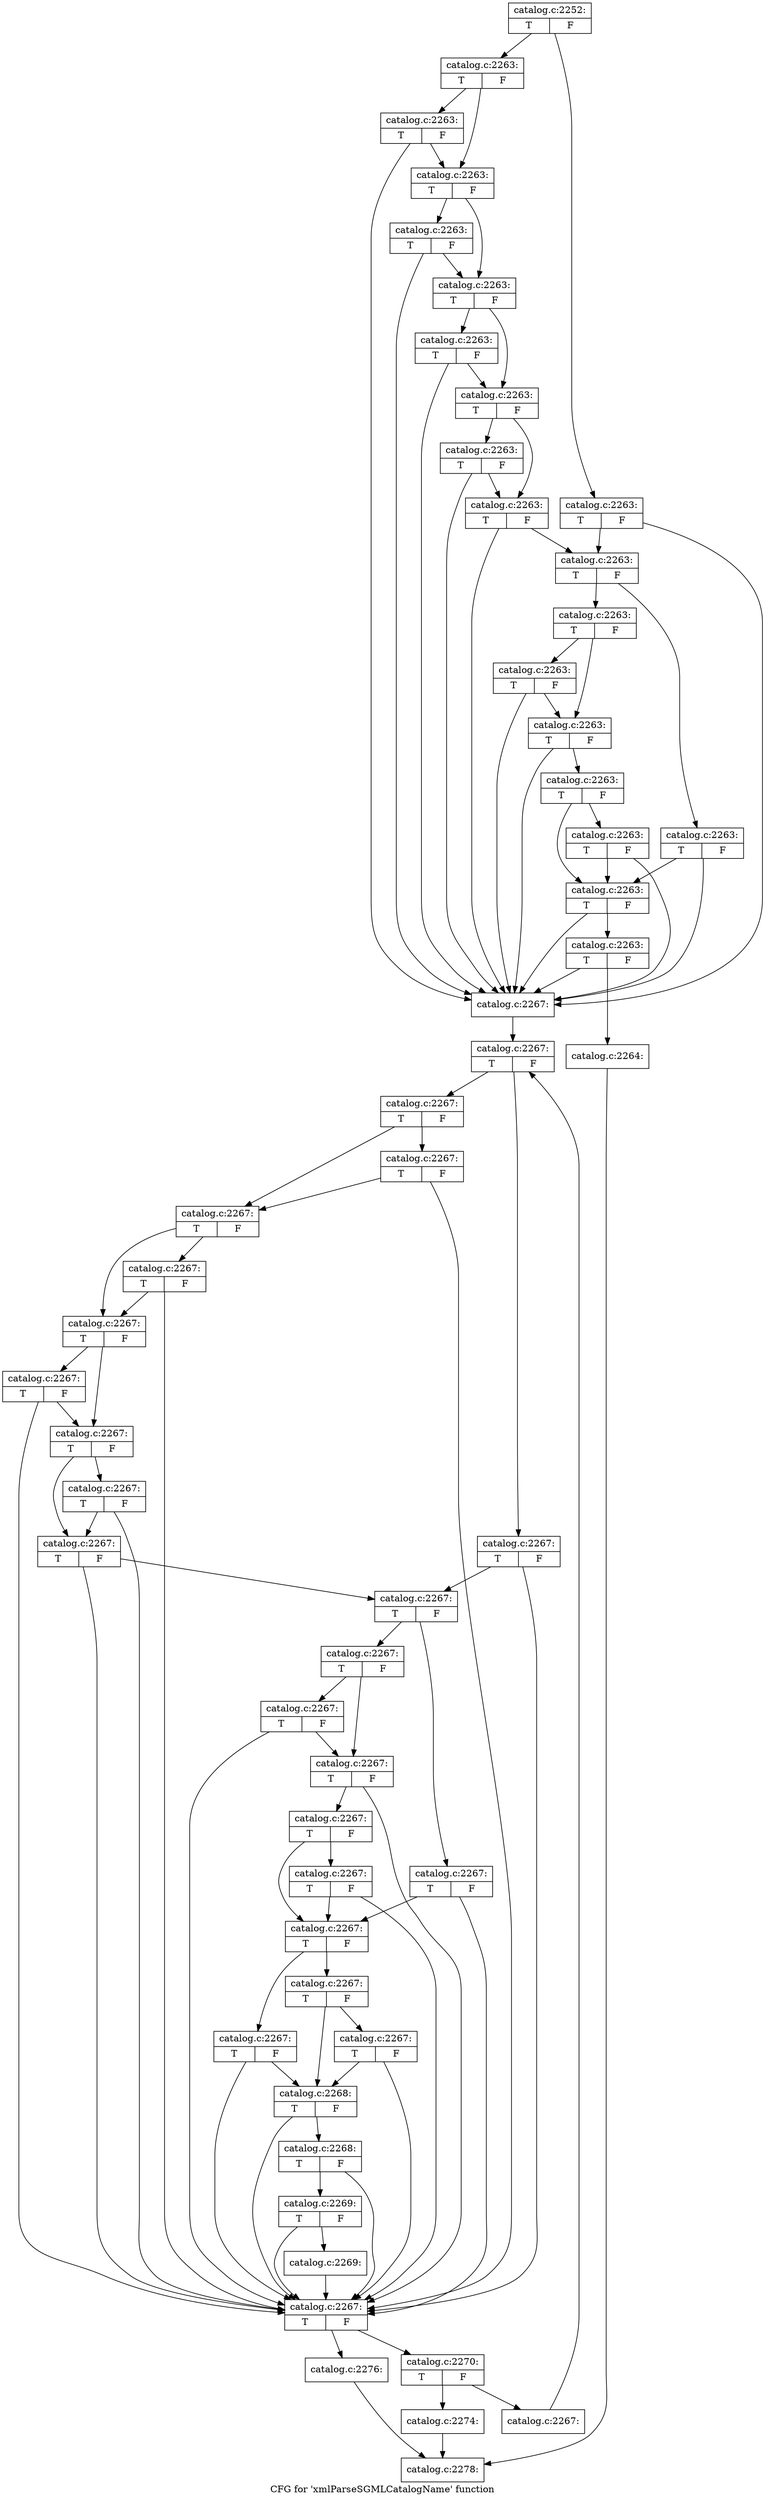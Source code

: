 digraph "CFG for 'xmlParseSGMLCatalogName' function" {
	label="CFG for 'xmlParseSGMLCatalogName' function";

	Node0x5650cc97a0e0 [shape=record,label="{catalog.c:2252:|{<s0>T|<s1>F}}"];
	Node0x5650cc97a0e0 -> Node0x5650cc97ba40;
	Node0x5650cc97a0e0 -> Node0x5650cc97ba90;
	Node0x5650cc97ba40 [shape=record,label="{catalog.c:2263:|{<s0>T|<s1>F}}"];
	Node0x5650cc97ba40 -> Node0x5650cc7ab630;
	Node0x5650cc97ba40 -> Node0x5650cc7ab5e0;
	Node0x5650cc7ab630 [shape=record,label="{catalog.c:2263:|{<s0>T|<s1>F}}"];
	Node0x5650cc7ab630 -> Node0x5650cc97b870;
	Node0x5650cc7ab630 -> Node0x5650cc7ab5e0;
	Node0x5650cc7ab5e0 [shape=record,label="{catalog.c:2263:|{<s0>T|<s1>F}}"];
	Node0x5650cc7ab5e0 -> Node0x5650cc7ab8d0;
	Node0x5650cc7ab5e0 -> Node0x5650cc7ab590;
	Node0x5650cc7ab8d0 [shape=record,label="{catalog.c:2263:|{<s0>T|<s1>F}}"];
	Node0x5650cc7ab8d0 -> Node0x5650cc97b870;
	Node0x5650cc7ab8d0 -> Node0x5650cc7ab590;
	Node0x5650cc7ab590 [shape=record,label="{catalog.c:2263:|{<s0>T|<s1>F}}"];
	Node0x5650cc7ab590 -> Node0x5650cc97cac0;
	Node0x5650cc7ab590 -> Node0x5650cc7ab540;
	Node0x5650cc97cac0 [shape=record,label="{catalog.c:2263:|{<s0>T|<s1>F}}"];
	Node0x5650cc97cac0 -> Node0x5650cc97b870;
	Node0x5650cc97cac0 -> Node0x5650cc7ab540;
	Node0x5650cc7ab540 [shape=record,label="{catalog.c:2263:|{<s0>T|<s1>F}}"];
	Node0x5650cc7ab540 -> Node0x5650cc97ce70;
	Node0x5650cc7ab540 -> Node0x5650cc7ab4f0;
	Node0x5650cc97ce70 [shape=record,label="{catalog.c:2263:|{<s0>T|<s1>F}}"];
	Node0x5650cc97ce70 -> Node0x5650cc97b870;
	Node0x5650cc97ce70 -> Node0x5650cc7ab4f0;
	Node0x5650cc7ab4f0 [shape=record,label="{catalog.c:2263:|{<s0>T|<s1>F}}"];
	Node0x5650cc7ab4f0 -> Node0x5650cc97b870;
	Node0x5650cc7ab4f0 -> Node0x5650cc97b9c0;
	Node0x5650cc97ba90 [shape=record,label="{catalog.c:2263:|{<s0>T|<s1>F}}"];
	Node0x5650cc97ba90 -> Node0x5650cc97b870;
	Node0x5650cc97ba90 -> Node0x5650cc97b9c0;
	Node0x5650cc97b9c0 [shape=record,label="{catalog.c:2263:|{<s0>T|<s1>F}}"];
	Node0x5650cc97b9c0 -> Node0x5650cc97d490;
	Node0x5650cc97b9c0 -> Node0x5650cc97d510;
	Node0x5650cc97d490 [shape=record,label="{catalog.c:2263:|{<s0>T|<s1>F}}"];
	Node0x5650cc97d490 -> Node0x5650cc97b870;
	Node0x5650cc97d490 -> Node0x5650cc97b940;
	Node0x5650cc97d510 [shape=record,label="{catalog.c:2263:|{<s0>T|<s1>F}}"];
	Node0x5650cc97d510 -> Node0x5650cc97e3e0;
	Node0x5650cc97d510 -> Node0x5650cc97e390;
	Node0x5650cc97e3e0 [shape=record,label="{catalog.c:2263:|{<s0>T|<s1>F}}"];
	Node0x5650cc97e3e0 -> Node0x5650cc97b870;
	Node0x5650cc97e3e0 -> Node0x5650cc97e390;
	Node0x5650cc97e390 [shape=record,label="{catalog.c:2263:|{<s0>T|<s1>F}}"];
	Node0x5650cc97e390 -> Node0x5650cc97b870;
	Node0x5650cc97e390 -> Node0x5650cc97d560;
	Node0x5650cc97d560 [shape=record,label="{catalog.c:2263:|{<s0>T|<s1>F}}"];
	Node0x5650cc97d560 -> Node0x5650cc97e940;
	Node0x5650cc97d560 -> Node0x5650cc97b940;
	Node0x5650cc97e940 [shape=record,label="{catalog.c:2263:|{<s0>T|<s1>F}}"];
	Node0x5650cc97e940 -> Node0x5650cc97b870;
	Node0x5650cc97e940 -> Node0x5650cc97b940;
	Node0x5650cc97b940 [shape=record,label="{catalog.c:2263:|{<s0>T|<s1>F}}"];
	Node0x5650cc97b940 -> Node0x5650cc97b8c0;
	Node0x5650cc97b940 -> Node0x5650cc97b870;
	Node0x5650cc97b8c0 [shape=record,label="{catalog.c:2263:|{<s0>T|<s1>F}}"];
	Node0x5650cc97b8c0 -> Node0x5650cc97b820;
	Node0x5650cc97b8c0 -> Node0x5650cc97b870;
	Node0x5650cc97b820 [shape=record,label="{catalog.c:2264:}"];
	Node0x5650cc97b820 -> Node0x5650cc97a130;
	Node0x5650cc97b870 [shape=record,label="{catalog.c:2267:}"];
	Node0x5650cc97b870 -> Node0x5650cc97f2b0;
	Node0x5650cc97f2b0 [shape=record,label="{catalog.c:2267:|{<s0>T|<s1>F}}"];
	Node0x5650cc97f2b0 -> Node0x5650cc97f8a0;
	Node0x5650cc97f2b0 -> Node0x5650cc97f8f0;
	Node0x5650cc97f8a0 [shape=record,label="{catalog.c:2267:|{<s0>T|<s1>F}}"];
	Node0x5650cc97f8a0 -> Node0x5650cc97fbd0;
	Node0x5650cc97f8a0 -> Node0x5650cc97fb80;
	Node0x5650cc97fbd0 [shape=record,label="{catalog.c:2267:|{<s0>T|<s1>F}}"];
	Node0x5650cc97fbd0 -> Node0x5650cc97f580;
	Node0x5650cc97fbd0 -> Node0x5650cc97fb80;
	Node0x5650cc97fb80 [shape=record,label="{catalog.c:2267:|{<s0>T|<s1>F}}"];
	Node0x5650cc97fb80 -> Node0x5650cc97fe80;
	Node0x5650cc97fb80 -> Node0x5650cc97fb30;
	Node0x5650cc97fe80 [shape=record,label="{catalog.c:2267:|{<s0>T|<s1>F}}"];
	Node0x5650cc97fe80 -> Node0x5650cc97f580;
	Node0x5650cc97fe80 -> Node0x5650cc97fb30;
	Node0x5650cc97fb30 [shape=record,label="{catalog.c:2267:|{<s0>T|<s1>F}}"];
	Node0x5650cc97fb30 -> Node0x5650cc9801b0;
	Node0x5650cc97fb30 -> Node0x5650cc97fae0;
	Node0x5650cc9801b0 [shape=record,label="{catalog.c:2267:|{<s0>T|<s1>F}}"];
	Node0x5650cc9801b0 -> Node0x5650cc97f580;
	Node0x5650cc9801b0 -> Node0x5650cc97fae0;
	Node0x5650cc97fae0 [shape=record,label="{catalog.c:2267:|{<s0>T|<s1>F}}"];
	Node0x5650cc97fae0 -> Node0x5650cc9804e0;
	Node0x5650cc97fae0 -> Node0x5650cc97fa90;
	Node0x5650cc9804e0 [shape=record,label="{catalog.c:2267:|{<s0>T|<s1>F}}"];
	Node0x5650cc9804e0 -> Node0x5650cc97f580;
	Node0x5650cc9804e0 -> Node0x5650cc97fa90;
	Node0x5650cc97fa90 [shape=record,label="{catalog.c:2267:|{<s0>T|<s1>F}}"];
	Node0x5650cc97fa90 -> Node0x5650cc97f580;
	Node0x5650cc97fa90 -> Node0x5650cc97f820;
	Node0x5650cc97f8f0 [shape=record,label="{catalog.c:2267:|{<s0>T|<s1>F}}"];
	Node0x5650cc97f8f0 -> Node0x5650cc97f580;
	Node0x5650cc97f8f0 -> Node0x5650cc97f820;
	Node0x5650cc97f820 [shape=record,label="{catalog.c:2267:|{<s0>T|<s1>F}}"];
	Node0x5650cc97f820 -> Node0x5650cc980a90;
	Node0x5650cc97f820 -> Node0x5650cc980ae0;
	Node0x5650cc980a90 [shape=record,label="{catalog.c:2267:|{<s0>T|<s1>F}}"];
	Node0x5650cc980a90 -> Node0x5650cc97f580;
	Node0x5650cc980a90 -> Node0x5650cc97f7a0;
	Node0x5650cc980ae0 [shape=record,label="{catalog.c:2267:|{<s0>T|<s1>F}}"];
	Node0x5650cc980ae0 -> Node0x5650cc980e30;
	Node0x5650cc980ae0 -> Node0x5650cc980de0;
	Node0x5650cc980e30 [shape=record,label="{catalog.c:2267:|{<s0>T|<s1>F}}"];
	Node0x5650cc980e30 -> Node0x5650cc97f580;
	Node0x5650cc980e30 -> Node0x5650cc980de0;
	Node0x5650cc980de0 [shape=record,label="{catalog.c:2267:|{<s0>T|<s1>F}}"];
	Node0x5650cc980de0 -> Node0x5650cc97f580;
	Node0x5650cc980de0 -> Node0x5650cc980d90;
	Node0x5650cc980d90 [shape=record,label="{catalog.c:2267:|{<s0>T|<s1>F}}"];
	Node0x5650cc980d90 -> Node0x5650cc9812d0;
	Node0x5650cc980d90 -> Node0x5650cc97f7a0;
	Node0x5650cc9812d0 [shape=record,label="{catalog.c:2267:|{<s0>T|<s1>F}}"];
	Node0x5650cc9812d0 -> Node0x5650cc97f580;
	Node0x5650cc9812d0 -> Node0x5650cc97f7a0;
	Node0x5650cc97f7a0 [shape=record,label="{catalog.c:2267:|{<s0>T|<s1>F}}"];
	Node0x5650cc97f7a0 -> Node0x5650cc981600;
	Node0x5650cc97f7a0 -> Node0x5650cc981650;
	Node0x5650cc981600 [shape=record,label="{catalog.c:2267:|{<s0>T|<s1>F}}"];
	Node0x5650cc981600 -> Node0x5650cc981840;
	Node0x5650cc981600 -> Node0x5650cc97f720;
	Node0x5650cc981840 [shape=record,label="{catalog.c:2267:|{<s0>T|<s1>F}}"];
	Node0x5650cc981840 -> Node0x5650cc97f580;
	Node0x5650cc981840 -> Node0x5650cc97f720;
	Node0x5650cc981650 [shape=record,label="{catalog.c:2267:|{<s0>T|<s1>F}}"];
	Node0x5650cc981650 -> Node0x5650cc97f580;
	Node0x5650cc981650 -> Node0x5650cc97f720;
	Node0x5650cc97f720 [shape=record,label="{catalog.c:2268:|{<s0>T|<s1>F}}"];
	Node0x5650cc97f720 -> Node0x5650cc97f580;
	Node0x5650cc97f720 -> Node0x5650cc97f6a0;
	Node0x5650cc97f6a0 [shape=record,label="{catalog.c:2268:|{<s0>T|<s1>F}}"];
	Node0x5650cc97f6a0 -> Node0x5650cc97f580;
	Node0x5650cc97f6a0 -> Node0x5650cc97f620;
	Node0x5650cc97f620 [shape=record,label="{catalog.c:2269:|{<s0>T|<s1>F}}"];
	Node0x5650cc97f620 -> Node0x5650cc97f580;
	Node0x5650cc97f620 -> Node0x5650cc97f5d0;
	Node0x5650cc97f5d0 [shape=record,label="{catalog.c:2269:}"];
	Node0x5650cc97f5d0 -> Node0x5650cc97f580;
	Node0x5650cc97f580 [shape=record,label="{catalog.c:2267:|{<s0>T|<s1>F}}"];
	Node0x5650cc97f580 -> Node0x5650cc982450;
	Node0x5650cc97f580 -> Node0x5650cc97f4d0;
	Node0x5650cc982450 [shape=record,label="{catalog.c:2270:|{<s0>T|<s1>F}}"];
	Node0x5650cc982450 -> Node0x5650cc9833a0;
	Node0x5650cc982450 -> Node0x5650cc9833f0;
	Node0x5650cc9833a0 [shape=record,label="{catalog.c:2274:}"];
	Node0x5650cc9833a0 -> Node0x5650cc97a130;
	Node0x5650cc9833f0 [shape=record,label="{catalog.c:2267:}"];
	Node0x5650cc9833f0 -> Node0x5650cc97f2b0;
	Node0x5650cc97f4d0 [shape=record,label="{catalog.c:2276:}"];
	Node0x5650cc97f4d0 -> Node0x5650cc97a130;
	Node0x5650cc97a130 [shape=record,label="{catalog.c:2278:}"];
}
